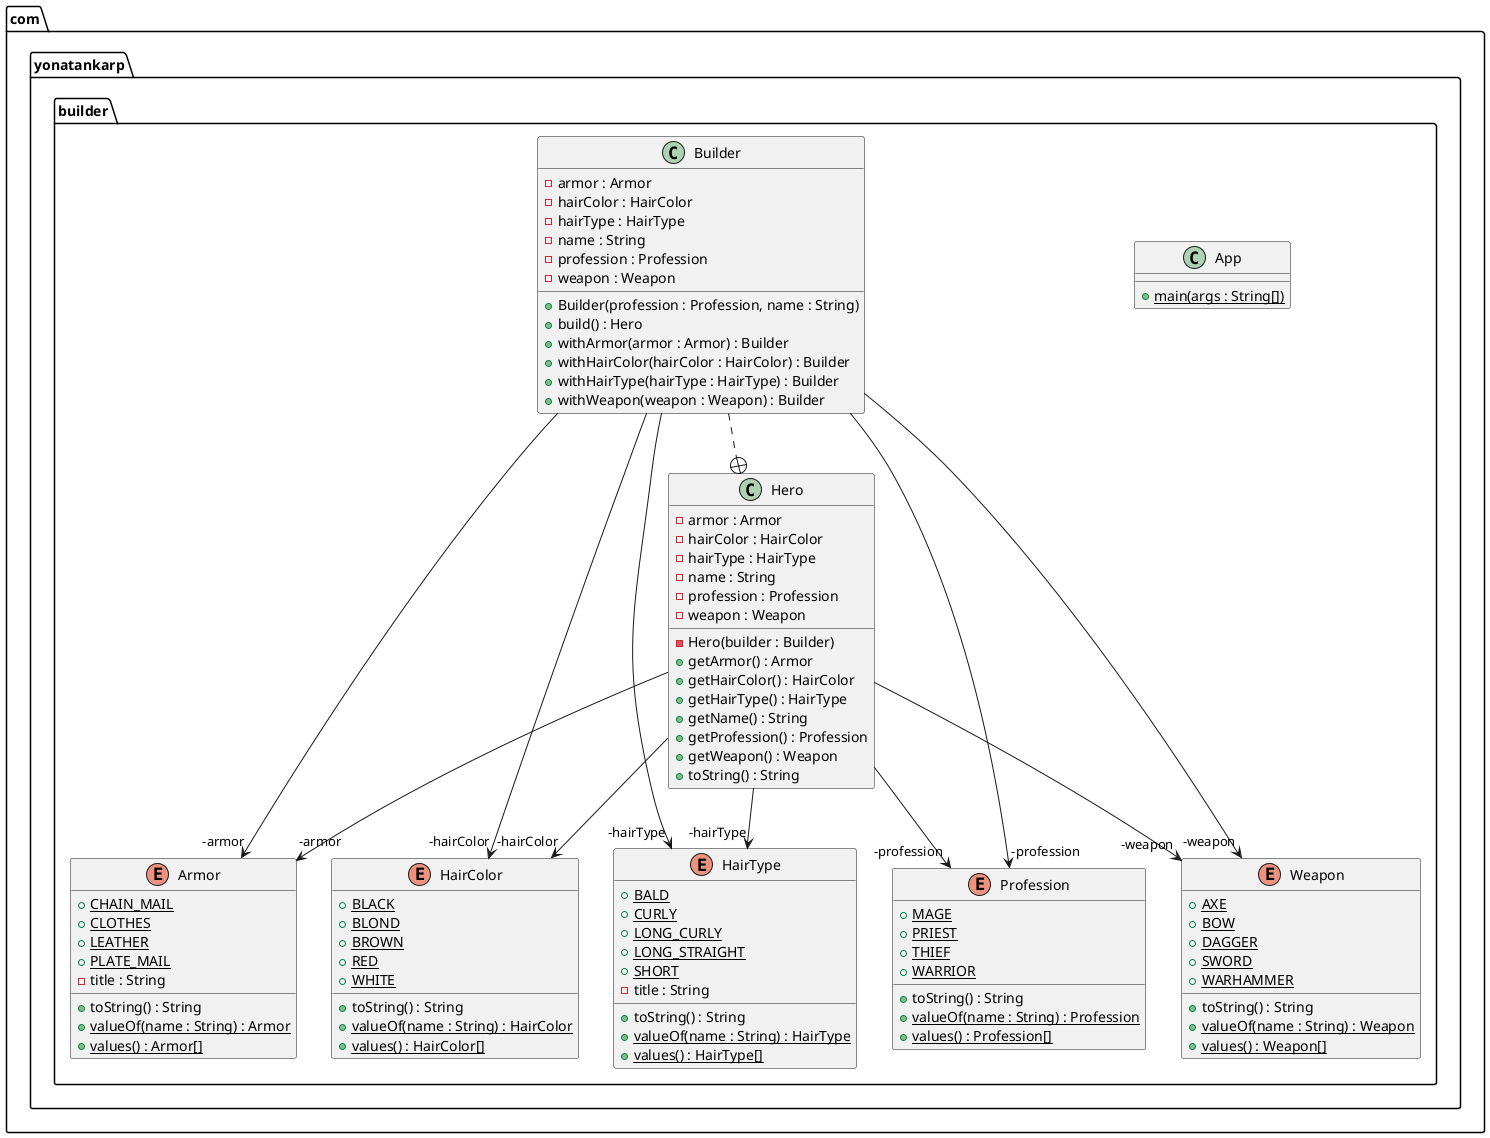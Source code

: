 @startuml
package com.yonatankarp.builder {
    class App {
    + main(args : String[]) {static}
    }
    enum Armor {
    + CHAIN_MAIL {static}
    + CLOTHES {static}
    + LEATHER {static}
    + PLATE_MAIL {static}
    - title : String
    + toString() : String
    + valueOf(name : String) : Armor {static}
    + values() : Armor[] {static}
    }
    enum HairColor {
    + BLACK {static}
    + BLOND {static}
    + BROWN {static}
    + RED {static}
    + WHITE {static}
    + toString() : String
    + valueOf(name : String) : HairColor {static}
    + values() : HairColor[] {static}
    }
    enum HairType {
    + BALD {static}
    + CURLY {static}
    + LONG_CURLY {static}
    + LONG_STRAIGHT {static}
    + SHORT {static}
    - title : String
    + toString() : String
    + valueOf(name : String) : HairType {static}
    + values() : HairType[] {static}
    }
    enum Profession {
    + MAGE {static}
    + PRIEST {static}
    + THIEF {static}
    + WARRIOR {static}
    + toString() : String
    + valueOf(name : String) : Profession {static}
    + values() : Profession[] {static}
    }
    enum Weapon {
    + AXE {static}
    + BOW {static}
    + DAGGER {static}
    + SWORD {static}
    + WARHAMMER {static}
    + toString() : String
    + valueOf(name : String) : Weapon {static}
    + values() : Weapon[] {static}
    }
    class Hero {
      - armor : Armor
      - hairColor : HairColor
      - hairType : HairType
      - name : String
      - profession : Profession
      - weapon : Weapon
      - Hero(builder : Builder)
      + getArmor() : Armor
      + getHairColor() : HairColor
      + getHairType() : HairType
      + getName() : String
      + getProfession() : Profession
      + getWeapon() : Weapon
      + toString() : String
    }
    class Builder {
      - armor : Armor
      - hairColor : HairColor
      - hairType : HairType
      - name : String
      - profession : Profession
      - weapon : Weapon
      + Builder(profession : Profession, name : String)
      + build() : Hero
      + withArmor(armor : Armor) : Builder
      + withHairColor(hairColor : HairColor) : Builder
      + withHairType(hairType : HairType) : Builder
      + withWeapon(weapon : Weapon) : Builder
    }
}
Hero -->  "-profession" Profession
Builder ..+ Hero
Hero -->  "-armor" Armor
Builder -->  "-hairColor" HairColor
Builder -->  "-weapon" Weapon
Builder -->  "-hairType" HairType
Hero -->  "-hairColor" HairColor
Builder -->  "-profession" Profession
Hero -->  "-weapon" Weapon
Hero -->  "-hairType" HairType
Builder -->  "-armor" Armor
@enduml
